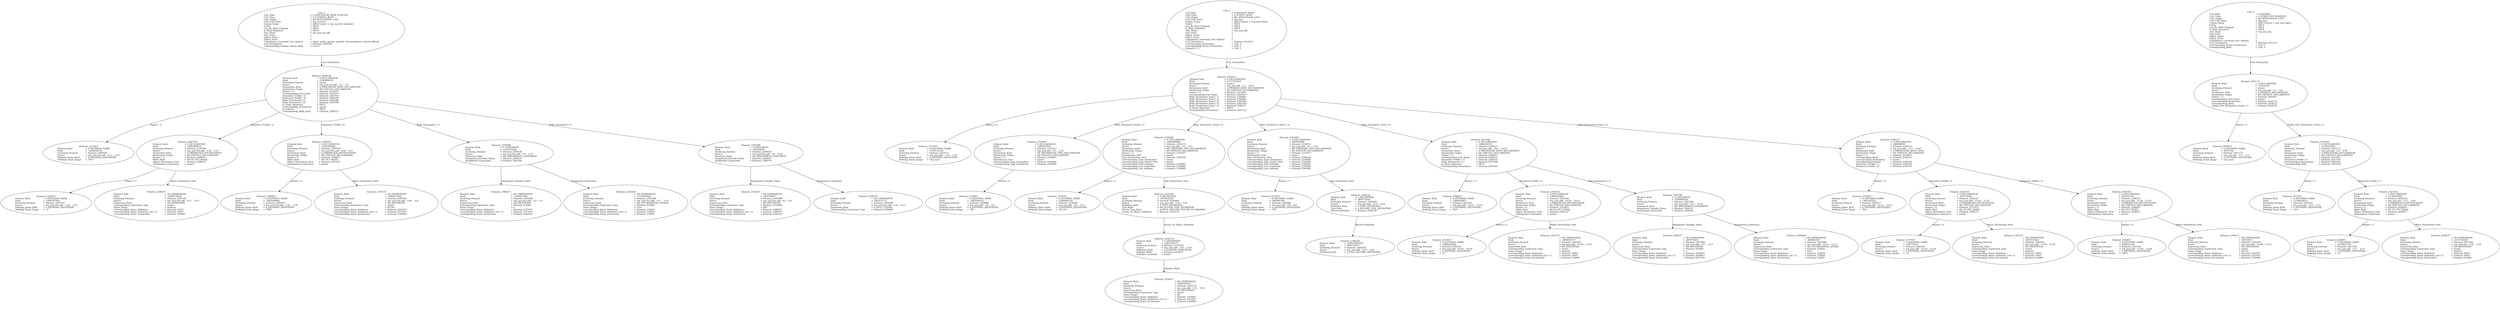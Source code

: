 digraph "rep_sym-set.adt" {
  Unit_2 -> Element_2299106
      [ label=Unit_Declaration ];
  Unit_2
      [ label=<<TABLE BORDER="0" CELLBORDER="0" CELLSPACING="0" CELLPADDING="0"> 
          <TR><TD COLSPAN="3">Unit_2</TD></TR>
          <TR><TD ALIGN="LEFT">Unit_Kind   </TD><TD> = </TD><TD ALIGN="LEFT">A_PROCEDURE_BODY_SUBUNIT</TD></TR>
          <TR><TD ALIGN="LEFT">Unit_Class   </TD><TD> = </TD><TD ALIGN="LEFT">A_SEPARATE_BODY</TD></TR>
          <TR><TD ALIGN="LEFT">Unit_Origin   </TD><TD> = </TD><TD ALIGN="LEFT">AN_APPLICATION_UNIT</TD></TR>
          <TR><TD ALIGN="LEFT">Unit_Full_Name    </TD><TD> = </TD><TD ALIGN="LEFT">rep_sym.Set</TD></TR>
          <TR><TD ALIGN="LEFT">Unique_Name   </TD><TD> = </TD><TD ALIGN="LEFT">ASIS Context 1: rep_sym.Set (subunit)</TD></TR>
          <TR><TD ALIGN="LEFT">Exists  </TD><TD> = </TD><TD ALIGN="LEFT">TRUE</TD></TR>
          <TR><TD ALIGN="LEFT">Can_Be_Main_Program     </TD><TD> = </TD><TD ALIGN="LEFT">TRUE</TD></TR>
          <TR><TD ALIGN="LEFT">Is_Body_Required     </TD><TD> = </TD><TD ALIGN="LEFT">TRUE</TD></TR>
          <TR><TD ALIGN="LEFT">Text_Name   </TD><TD> = </TD><TD ALIGN="LEFT">rep_sym-set.adb</TD></TR>
          <TR><TD ALIGN="LEFT">Text_Form   </TD><TD> = </TD><TD ALIGN="LEFT"></TD></TR>
          <TR><TD ALIGN="LEFT">Object_Name   </TD><TD> = </TD><TD ALIGN="LEFT"></TD></TR>
          <TR><TD ALIGN="LEFT">Object_Form   </TD><TD> = </TD><TD ALIGN="LEFT"></TD></TR>
          <TR><TD ALIGN="LEFT">Compilation_Command_Line_Options         </TD><TD> = </TD><TD ALIGN="LEFT">-gnatc -gnatt -gnatws -gnatyN -mtune=generic -march=x86-64</TD></TR>
          <TR><TD ALIGN="LEFT">Unit_Declaration     </TD><TD> = </TD><TD ALIGN="LEFT">Element_2299106</TD></TR>
          <TR><TD ALIGN="LEFT">Corresponding_Subunit_Parent_Body         </TD><TD> = </TD><TD ALIGN="LEFT">Unit_3</TD></TR>
          </TABLE>> ];
  Element_2299106 -> Element_2273057
      [ label="Names ( 1)" ];
  Element_2299106 -> Element_2287105
      [ label="Parameter_Profile ( 1)" ];
  Element_2299106 -> Element_2296105
      [ label="Parameter_Profile ( 2)" ];
  Element_2299106 -> Element_2303388
      [ label="Body_Statements ( 1)" ];
  Element_2299106 -> Element_2305388
      [ label="Body_Statements ( 2)" ];
  Element_2299106
      [ label=<<TABLE BORDER="0" CELLBORDER="0" CELLSPACING="0" CELLPADDING="0"> 
          <TR><TD COLSPAN="3">Element_2299106</TD></TR>
          <TR><TD ALIGN="LEFT">Element_Kind    </TD><TD> = </TD><TD ALIGN="LEFT">A_DECLARATION</TD></TR>
          <TR><TD ALIGN="LEFT">Hash  </TD><TD> = </TD><TD ALIGN="LEFT"> 1082999122</TD></TR>
          <TR><TD ALIGN="LEFT">Enclosing_Element     </TD><TD> = </TD><TD ALIGN="LEFT">(none)</TD></TR>
          <TR><TD ALIGN="LEFT">Source  </TD><TD> = </TD><TD ALIGN="LEFT">rep_sym.Set.adb - 2:1 .. 7:8</TD></TR>
          <TR><TD ALIGN="LEFT">Declaration_Kind     </TD><TD> = </TD><TD ALIGN="LEFT">A_PROCEDURE_BODY_DECLARATION</TD></TR>
          <TR><TD ALIGN="LEFT">Declaration_Origin     </TD><TD> = </TD><TD ALIGN="LEFT">AN_EXPLICIT_DECLARATION</TD></TR>
          <TR><TD ALIGN="LEFT">Names ( 1)   </TD><TD> = </TD><TD ALIGN="LEFT">Element_2273057</TD></TR>
          <TR><TD ALIGN="LEFT">Corresponding_End_Name      </TD><TD> = </TD><TD ALIGN="LEFT">Element_2307237</TD></TR>
          <TR><TD ALIGN="LEFT">Parameter_Profile ( 1)      </TD><TD> = </TD><TD ALIGN="LEFT">Element_2287105</TD></TR>
          <TR><TD ALIGN="LEFT">Parameter_Profile ( 2)      </TD><TD> = </TD><TD ALIGN="LEFT">Element_2296105</TD></TR>
          <TR><TD ALIGN="LEFT">Body_Statements ( 1)      </TD><TD> = </TD><TD ALIGN="LEFT">Element_2303388</TD></TR>
          <TR><TD ALIGN="LEFT">Body_Statements ( 2)      </TD><TD> = </TD><TD ALIGN="LEFT">Element_2305388</TD></TR>
          <TR><TD ALIGN="LEFT">Is_Name_Repeated     </TD><TD> = </TD><TD ALIGN="LEFT">TRUE</TD></TR>
          <TR><TD ALIGN="LEFT">Corresponding_Declaration       </TD><TD> = </TD><TD ALIGN="LEFT">(none)</TD></TR>
          <TR><TD ALIGN="LEFT">Is_Subunit   </TD><TD> = </TD><TD ALIGN="LEFT">TRUE</TD></TR>
          <TR><TD ALIGN="LEFT">Corresponding_Body_Stub      </TD><TD> = </TD><TD ALIGN="LEFT">Element_2396127</TD></TR>
          </TABLE>> ];
  Element_2273057
      [ label=<<TABLE BORDER="0" CELLBORDER="0" CELLSPACING="0" CELLPADDING="0"> 
          <TR><TD COLSPAN="3">Element_2273057</TD></TR>
          <TR><TD ALIGN="LEFT">Element_Kind    </TD><TD> = </TD><TD ALIGN="LEFT">A_DEFINING_NAME</TD></TR>
          <TR><TD ALIGN="LEFT">Hash  </TD><TD> = </TD><TD ALIGN="LEFT"> 1082600274</TD></TR>
          <TR><TD ALIGN="LEFT">Enclosing_Element     </TD><TD> = </TD><TD ALIGN="LEFT">Element_2299106</TD></TR>
          <TR><TD ALIGN="LEFT">Source  </TD><TD> = </TD><TD ALIGN="LEFT">rep_sym.Set.adb - 2:11 .. 2:13</TD></TR>
          <TR><TD ALIGN="LEFT">Defining_Name_Kind     </TD><TD> = </TD><TD ALIGN="LEFT">A_DEFINING_IDENTIFIER</TD></TR>
          <TR><TD ALIGN="LEFT">Defining_Name_Image     </TD><TD> = </TD><TD ALIGN="LEFT">"Set"</TD></TR>
          </TABLE>> ];
  Element_2287105 -> Element_2280057
      [ label="Names ( 1)" ];
  Element_2287105 -> Element_2288237
      [ label=Object_Declaration_View ];
  Element_2287105
      [ label=<<TABLE BORDER="0" CELLBORDER="0" CELLSPACING="0" CELLPADDING="0"> 
          <TR><TD COLSPAN="3">Element_2287105</TD></TR>
          <TR><TD ALIGN="LEFT">Element_Kind    </TD><TD> = </TD><TD ALIGN="LEFT">A_DECLARATION</TD></TR>
          <TR><TD ALIGN="LEFT">Hash  </TD><TD> = </TD><TD ALIGN="LEFT"> 1082990674</TD></TR>
          <TR><TD ALIGN="LEFT">Enclosing_Element     </TD><TD> = </TD><TD ALIGN="LEFT">Element_2299106</TD></TR>
          <TR><TD ALIGN="LEFT">Source  </TD><TD> = </TD><TD ALIGN="LEFT">rep_sym.Set.adb - 2:16 .. 2:33</TD></TR>
          <TR><TD ALIGN="LEFT">Declaration_Kind     </TD><TD> = </TD><TD ALIGN="LEFT">A_PARAMETER_SPECIFICATION</TD></TR>
          <TR><TD ALIGN="LEFT">Declaration_Origin     </TD><TD> = </TD><TD ALIGN="LEFT">AN_EXPLICIT_DECLARATION</TD></TR>
          <TR><TD ALIGN="LEFT">Names ( 1)   </TD><TD> = </TD><TD ALIGN="LEFT">Element_2280057</TD></TR>
          <TR><TD ALIGN="LEFT">Mode_Kind   </TD><TD> = </TD><TD ALIGN="LEFT">AN_IN_OUT_MODE</TD></TR>
          <TR><TD ALIGN="LEFT">Object_Declaration_View      </TD><TD> = </TD><TD ALIGN="LEFT">Element_2288237</TD></TR>
          <TR><TD ALIGN="LEFT">Initialization_Expression       </TD><TD> = </TD><TD ALIGN="LEFT">(none)</TD></TR>
          </TABLE>> ];
  Element_2280057
      [ label=<<TABLE BORDER="0" CELLBORDER="0" CELLSPACING="0" CELLPADDING="0"> 
          <TR><TD COLSPAN="3">Element_2280057</TD></TR>
          <TR><TD ALIGN="LEFT">Element_Kind    </TD><TD> = </TD><TD ALIGN="LEFT">A_DEFINING_NAME</TD></TR>
          <TR><TD ALIGN="LEFT">Hash  </TD><TD> = </TD><TD ALIGN="LEFT"> 1082597458</TD></TR>
          <TR><TD ALIGN="LEFT">Enclosing_Element     </TD><TD> = </TD><TD ALIGN="LEFT">Element_2287105</TD></TR>
          <TR><TD ALIGN="LEFT">Source  </TD><TD> = </TD><TD ALIGN="LEFT">rep_sym.Set.adb - 2:16 .. 2:16</TD></TR>
          <TR><TD ALIGN="LEFT">Defining_Name_Kind     </TD><TD> = </TD><TD ALIGN="LEFT">A_DEFINING_IDENTIFIER</TD></TR>
          <TR><TD ALIGN="LEFT">Defining_Name_Image     </TD><TD> = </TD><TD ALIGN="LEFT">"x"</TD></TR>
          </TABLE>> ];
  Element_2288237
      [ label=<<TABLE BORDER="0" CELLBORDER="0" CELLSPACING="0" CELLPADDING="0"> 
          <TR><TD COLSPAN="3">Element_2288237</TD></TR>
          <TR><TD ALIGN="LEFT">Element_Kind    </TD><TD> = </TD><TD ALIGN="LEFT">AN_EXPRESSION</TD></TR>
          <TR><TD ALIGN="LEFT">Hash  </TD><TD> = </TD><TD ALIGN="LEFT"> 1084074834</TD></TR>
          <TR><TD ALIGN="LEFT">Enclosing_Element     </TD><TD> = </TD><TD ALIGN="LEFT">Element_2287105</TD></TR>
          <TR><TD ALIGN="LEFT">Source  </TD><TD> = </TD><TD ALIGN="LEFT">rep_sym.Set.adb - 2:27 .. 2:33</TD></TR>
          <TR><TD ALIGN="LEFT">Expression_Kind    </TD><TD> = </TD><TD ALIGN="LEFT">AN_IDENTIFIER</TD></TR>
          <TR><TD ALIGN="LEFT">Corresponding_Expression_Type        </TD><TD> = </TD><TD ALIGN="LEFT">(none)</TD></TR>
          <TR><TD ALIGN="LEFT">Name_Image   </TD><TD> = </TD><TD ALIGN="LEFT">boolean</TD></TR>
          <TR><TD ALIGN="LEFT">Corresponding_Name_Definition        </TD><TD> = </TD><TD ALIGN="LEFT">Element_16057</TD></TR>
          <TR><TD ALIGN="LEFT">Corresponding_Name_Definition_List ( 1)          </TD><TD> = </TD><TD ALIGN="LEFT">Element_16057</TD></TR>
          <TR><TD ALIGN="LEFT">Corresponding_Name_Declaration        </TD><TD> = </TD><TD ALIGN="LEFT">Element_914082</TD></TR>
          </TABLE>> ];
  Element_2296105 -> Element_2289057
      [ label="Names ( 1)" ];
  Element_2296105 -> Element_2297237
      [ label=Object_Declaration_View ];
  Element_2296105
      [ label=<<TABLE BORDER="0" CELLBORDER="0" CELLSPACING="0" CELLPADDING="0"> 
          <TR><TD COLSPAN="3">Element_2296105</TD></TR>
          <TR><TD ALIGN="LEFT">Element_Kind    </TD><TD> = </TD><TD ALIGN="LEFT">A_DECLARATION</TD></TR>
          <TR><TD ALIGN="LEFT">Hash  </TD><TD> = </TD><TD ALIGN="LEFT"> 1082991698</TD></TR>
          <TR><TD ALIGN="LEFT">Enclosing_Element     </TD><TD> = </TD><TD ALIGN="LEFT">Element_2299106</TD></TR>
          <TR><TD ALIGN="LEFT">Source  </TD><TD> = </TD><TD ALIGN="LEFT">rep_sym.Set.adb - 2:36 .. 2:51</TD></TR>
          <TR><TD ALIGN="LEFT">Declaration_Kind     </TD><TD> = </TD><TD ALIGN="LEFT">A_PARAMETER_SPECIFICATION</TD></TR>
          <TR><TD ALIGN="LEFT">Declaration_Origin     </TD><TD> = </TD><TD ALIGN="LEFT">AN_EXPLICIT_DECLARATION</TD></TR>
          <TR><TD ALIGN="LEFT">Names ( 1)   </TD><TD> = </TD><TD ALIGN="LEFT">Element_2289057</TD></TR>
          <TR><TD ALIGN="LEFT">Mode_Kind   </TD><TD> = </TD><TD ALIGN="LEFT">AN_OUT_MODE</TD></TR>
          <TR><TD ALIGN="LEFT">Object_Declaration_View      </TD><TD> = </TD><TD ALIGN="LEFT">Element_2297237</TD></TR>
          <TR><TD ALIGN="LEFT">Initialization_Expression       </TD><TD> = </TD><TD ALIGN="LEFT">(none)</TD></TR>
          </TABLE>> ];
  Element_2289057
      [ label=<<TABLE BORDER="0" CELLBORDER="0" CELLSPACING="0" CELLPADDING="0"> 
          <TR><TD COLSPAN="3">Element_2289057</TD></TR>
          <TR><TD ALIGN="LEFT">Element_Kind    </TD><TD> = </TD><TD ALIGN="LEFT">A_DEFINING_NAME</TD></TR>
          <TR><TD ALIGN="LEFT">Hash  </TD><TD> = </TD><TD ALIGN="LEFT"> 1082598482</TD></TR>
          <TR><TD ALIGN="LEFT">Enclosing_Element     </TD><TD> = </TD><TD ALIGN="LEFT">Element_2296105</TD></TR>
          <TR><TD ALIGN="LEFT">Source  </TD><TD> = </TD><TD ALIGN="LEFT">rep_sym.Set.adb - 2:36 .. 2:38</TD></TR>
          <TR><TD ALIGN="LEFT">Defining_Name_Kind     </TD><TD> = </TD><TD ALIGN="LEFT">A_DEFINING_IDENTIFIER</TD></TR>
          <TR><TD ALIGN="LEFT">Defining_Name_Image     </TD><TD> = </TD><TD ALIGN="LEFT">"SSP"</TD></TR>
          </TABLE>> ];
  Element_2297237
      [ label=<<TABLE BORDER="0" CELLBORDER="0" CELLSPACING="0" CELLPADDING="0"> 
          <TR><TD COLSPAN="3">Element_2297237</TD></TR>
          <TR><TD ALIGN="LEFT">Element_Kind    </TD><TD> = </TD><TD ALIGN="LEFT">AN_EXPRESSION</TD></TR>
          <TR><TD ALIGN="LEFT">Hash  </TD><TD> = </TD><TD ALIGN="LEFT"> 1084075602</TD></TR>
          <TR><TD ALIGN="LEFT">Enclosing_Element     </TD><TD> = </TD><TD ALIGN="LEFT">Element_2296105</TD></TR>
          <TR><TD ALIGN="LEFT">Source  </TD><TD> = </TD><TD ALIGN="LEFT">rep_sym.Set.adb - 2:46 .. 2:51</TD></TR>
          <TR><TD ALIGN="LEFT">Expression_Kind    </TD><TD> = </TD><TD ALIGN="LEFT">AN_IDENTIFIER</TD></TR>
          <TR><TD ALIGN="LEFT">Corresponding_Expression_Type        </TD><TD> = </TD><TD ALIGN="LEFT">(none)</TD></TR>
          <TR><TD ALIGN="LEFT">Name_Image   </TD><TD> = </TD><TD ALIGN="LEFT">SS_Ptr</TD></TR>
          <TR><TD ALIGN="LEFT">Corresponding_Name_Definition        </TD><TD> = </TD><TD ALIGN="LEFT">Element_2327057</TD></TR>
          <TR><TD ALIGN="LEFT">Corresponding_Name_Definition_List ( 1)          </TD><TD> = </TD><TD ALIGN="LEFT">Element_2327057</TD></TR>
          <TR><TD ALIGN="LEFT">Corresponding_Name_Declaration        </TD><TD> = </TD><TD ALIGN="LEFT">Element_2336082</TD></TR>
          </TABLE>> ];
  Element_2303388 -> Element_2300237
      [ label=Assignment_Variable_Name ];
  Element_2303388 -> Element_2302260
      [ label=Assignment_Expression ];
  Element_2303388
      [ label=<<TABLE BORDER="0" CELLBORDER="0" CELLSPACING="0" CELLPADDING="0"> 
          <TR><TD COLSPAN="3">Element_2303388</TD></TR>
          <TR><TD ALIGN="LEFT">Element_Kind    </TD><TD> = </TD><TD ALIGN="LEFT">A_STATEMENT</TD></TR>
          <TR><TD ALIGN="LEFT">Hash  </TD><TD> = </TD><TD ALIGN="LEFT"> 1210716426</TD></TR>
          <TR><TD ALIGN="LEFT">Enclosing_Element     </TD><TD> = </TD><TD ALIGN="LEFT">Element_2299106</TD></TR>
          <TR><TD ALIGN="LEFT">Source  </TD><TD> = </TD><TD ALIGN="LEFT">rep_sym.Set.adb - 5:3 .. 5:15</TD></TR>
          <TR><TD ALIGN="LEFT">Statement_Kind    </TD><TD> = </TD><TD ALIGN="LEFT">AN_ASSIGNMENT_STATEMENT</TD></TR>
          <TR><TD ALIGN="LEFT">Assignment_Variable_Name       </TD><TD> = </TD><TD ALIGN="LEFT">Element_2300237</TD></TR>
          <TR><TD ALIGN="LEFT">Assignment_Expression      </TD><TD> = </TD><TD ALIGN="LEFT">Element_2302260</TD></TR>
          </TABLE>> ];
  Element_2300237
      [ label=<<TABLE BORDER="0" CELLBORDER="0" CELLSPACING="0" CELLPADDING="0"> 
          <TR><TD COLSPAN="3">Element_2300237</TD></TR>
          <TR><TD ALIGN="LEFT">Element_Kind    </TD><TD> = </TD><TD ALIGN="LEFT">AN_EXPRESSION</TD></TR>
          <TR><TD ALIGN="LEFT">Hash  </TD><TD> = </TD><TD ALIGN="LEFT"> 1210823786</TD></TR>
          <TR><TD ALIGN="LEFT">Enclosing_Element     </TD><TD> = </TD><TD ALIGN="LEFT">Element_2303388</TD></TR>
          <TR><TD ALIGN="LEFT">Source  </TD><TD> = </TD><TD ALIGN="LEFT">rep_sym.Set.adb - 5:3 .. 5:3</TD></TR>
          <TR><TD ALIGN="LEFT">Expression_Kind    </TD><TD> = </TD><TD ALIGN="LEFT">AN_IDENTIFIER</TD></TR>
          <TR><TD ALIGN="LEFT">Corresponding_Expression_Type        </TD><TD> = </TD><TD ALIGN="LEFT">Element_914082</TD></TR>
          <TR><TD ALIGN="LEFT">Name_Image   </TD><TD> = </TD><TD ALIGN="LEFT">x</TD></TR>
          <TR><TD ALIGN="LEFT">Corresponding_Name_Definition        </TD><TD> = </TD><TD ALIGN="LEFT">Element_2377057</TD></TR>
          <TR><TD ALIGN="LEFT">Corresponding_Name_Definition_List ( 1)          </TD><TD> = </TD><TD ALIGN="LEFT">Element_2377057</TD></TR>
          <TR><TD ALIGN="LEFT">Corresponding_Name_Declaration        </TD><TD> = </TD><TD ALIGN="LEFT">Element_2384105</TD></TR>
          </TABLE>> ];
  Element_2302260
      [ label=<<TABLE BORDER="0" CELLBORDER="0" CELLSPACING="0" CELLPADDING="0"> 
          <TR><TD COLSPAN="3">Element_2302260</TD></TR>
          <TR><TD ALIGN="LEFT">Element_Kind    </TD><TD> = </TD><TD ALIGN="LEFT">AN_EXPRESSION</TD></TR>
          <TR><TD ALIGN="LEFT">Hash  </TD><TD> = </TD><TD ALIGN="LEFT"> 1210585450</TD></TR>
          <TR><TD ALIGN="LEFT">Enclosing_Element     </TD><TD> = </TD><TD ALIGN="LEFT">Element_2303388</TD></TR>
          <TR><TD ALIGN="LEFT">Source  </TD><TD> = </TD><TD ALIGN="LEFT">rep_sym.Set.adb - 5:11 .. 5:14</TD></TR>
          <TR><TD ALIGN="LEFT">Expression_Kind    </TD><TD> = </TD><TD ALIGN="LEFT">AN_ENUMERATION_LITERAL</TD></TR>
          <TR><TD ALIGN="LEFT">Corresponding_Expression_Type        </TD><TD> = </TD><TD ALIGN="LEFT">Element_914082</TD></TR>
          <TR><TD ALIGN="LEFT">Name_Image   </TD><TD> = </TD><TD ALIGN="LEFT">True</TD></TR>
          <TR><TD ALIGN="LEFT">Corresponding_Name_Definition        </TD><TD> = </TD><TD ALIGN="LEFT">Element_156059</TD></TR>
          <TR><TD ALIGN="LEFT">Corresponding_Name_Definition_List ( 1)          </TD><TD> = </TD><TD ALIGN="LEFT">Element_156059</TD></TR>
          <TR><TD ALIGN="LEFT">Corresponding_Name_Declaration        </TD><TD> = </TD><TD ALIGN="LEFT">Element_156097</TD></TR>
          </TABLE>> ];
  Element_2305388 -> Element_2304237
      [ label=Assignment_Variable_Name ];
  Element_2305388 -> Element_2306370
      [ label=Assignment_Expression ];
  Element_2305388
      [ label=<<TABLE BORDER="0" CELLBORDER="0" CELLSPACING="0" CELLPADDING="0"> 
          <TR><TD COLSPAN="3">Element_2305388</TD></TR>
          <TR><TD ALIGN="LEFT">Element_Kind    </TD><TD> = </TD><TD ALIGN="LEFT">A_STATEMENT</TD></TR>
          <TR><TD ALIGN="LEFT">Hash  </TD><TD> = </TD><TD ALIGN="LEFT"> 605620341</TD></TR>
          <TR><TD ALIGN="LEFT">Enclosing_Element     </TD><TD> = </TD><TD ALIGN="LEFT">Element_2299106</TD></TR>
          <TR><TD ALIGN="LEFT">Source  </TD><TD> = </TD><TD ALIGN="LEFT">rep_sym.Set.adb - 6:3 .. 6:14</TD></TR>
          <TR><TD ALIGN="LEFT">Statement_Kind    </TD><TD> = </TD><TD ALIGN="LEFT">AN_ASSIGNMENT_STATEMENT</TD></TR>
          <TR><TD ALIGN="LEFT">Assignment_Variable_Name       </TD><TD> = </TD><TD ALIGN="LEFT">Element_2304237</TD></TR>
          <TR><TD ALIGN="LEFT">Assignment_Expression      </TD><TD> = </TD><TD ALIGN="LEFT">Element_2306370</TD></TR>
          </TABLE>> ];
  Element_2304237
      [ label=<<TABLE BORDER="0" CELLBORDER="0" CELLSPACING="0" CELLPADDING="0"> 
          <TR><TD COLSPAN="3">Element_2304237</TD></TR>
          <TR><TD ALIGN="LEFT">Element_Kind    </TD><TD> = </TD><TD ALIGN="LEFT">AN_EXPRESSION</TD></TR>
          <TR><TD ALIGN="LEFT">Hash  </TD><TD> = </TD><TD ALIGN="LEFT"> 605674037</TD></TR>
          <TR><TD ALIGN="LEFT">Enclosing_Element     </TD><TD> = </TD><TD ALIGN="LEFT">Element_2305388</TD></TR>
          <TR><TD ALIGN="LEFT">Source  </TD><TD> = </TD><TD ALIGN="LEFT">rep_sym.Set.adb - 6:3 .. 6:5</TD></TR>
          <TR><TD ALIGN="LEFT">Expression_Kind    </TD><TD> = </TD><TD ALIGN="LEFT">AN_IDENTIFIER</TD></TR>
          <TR><TD ALIGN="LEFT">Corresponding_Expression_Type        </TD><TD> = </TD><TD ALIGN="LEFT">Element_2336082</TD></TR>
          <TR><TD ALIGN="LEFT">Name_Image   </TD><TD> = </TD><TD ALIGN="LEFT">SSP</TD></TR>
          <TR><TD ALIGN="LEFT">Corresponding_Name_Definition        </TD><TD> = </TD><TD ALIGN="LEFT">Element_2386057</TD></TR>
          <TR><TD ALIGN="LEFT">Corresponding_Name_Definition_List ( 1)          </TD><TD> = </TD><TD ALIGN="LEFT">Element_2386057</TD></TR>
          <TR><TD ALIGN="LEFT">Corresponding_Name_Declaration        </TD><TD> = </TD><TD ALIGN="LEFT">Element_2393105</TD></TR>
          </TABLE>> ];
  Element_2306370
      [ label=<<TABLE BORDER="0" CELLBORDER="0" CELLSPACING="0" CELLPADDING="0"> 
          <TR><TD COLSPAN="3">Element_2306370</TD></TR>
          <TR><TD ALIGN="LEFT">Element_Kind    </TD><TD> = </TD><TD ALIGN="LEFT">AN_EXPRESSION</TD></TR>
          <TR><TD ALIGN="LEFT">Hash  </TD><TD> = </TD><TD ALIGN="LEFT"> 605611173</TD></TR>
          <TR><TD ALIGN="LEFT">Enclosing_Element     </TD><TD> = </TD><TD ALIGN="LEFT">Element_2305388</TD></TR>
          <TR><TD ALIGN="LEFT">Source  </TD><TD> = </TD><TD ALIGN="LEFT">rep_sym.Set.adb - 6:10 .. 6:13</TD></TR>
          <TR><TD ALIGN="LEFT">Expression_Kind    </TD><TD> = </TD><TD ALIGN="LEFT">A_NULL_LITERAL</TD></TR>
          <TR><TD ALIGN="LEFT">Corresponding_Expression_Type        </TD><TD> = </TD><TD ALIGN="LEFT">Element_2336082</TD></TR>
          </TABLE>> ];
  Unit_3 -> Element_2318113
      [ label=Unit_Declaration ];
  Unit_3
      [ label=<<TABLE BORDER="0" CELLBORDER="0" CELLSPACING="0" CELLPADDING="0"> 
          <TR><TD COLSPAN="3">Unit_3</TD></TR>
          <TR><TD ALIGN="LEFT">Unit_Kind   </TD><TD> = </TD><TD ALIGN="LEFT">A_PACKAGE_BODY</TD></TR>
          <TR><TD ALIGN="LEFT">Unit_Class   </TD><TD> = </TD><TD ALIGN="LEFT">A_PUBLIC_BODY</TD></TR>
          <TR><TD ALIGN="LEFT">Unit_Origin   </TD><TD> = </TD><TD ALIGN="LEFT">AN_APPLICATION_UNIT</TD></TR>
          <TR><TD ALIGN="LEFT">Unit_Full_Name    </TD><TD> = </TD><TD ALIGN="LEFT">rep_sym</TD></TR>
          <TR><TD ALIGN="LEFT">Unique_Name   </TD><TD> = </TD><TD ALIGN="LEFT">ASIS Context 1: rep_sym (body)</TD></TR>
          <TR><TD ALIGN="LEFT">Exists  </TD><TD> = </TD><TD ALIGN="LEFT">TRUE</TD></TR>
          <TR><TD ALIGN="LEFT">Can_Be_Main_Program     </TD><TD> = </TD><TD ALIGN="LEFT">TRUE</TD></TR>
          <TR><TD ALIGN="LEFT">Is_Body_Required     </TD><TD> = </TD><TD ALIGN="LEFT">TRUE</TD></TR>
          <TR><TD ALIGN="LEFT">Text_Name   </TD><TD> = </TD><TD ALIGN="LEFT">rep_sym.adb</TD></TR>
          <TR><TD ALIGN="LEFT">Text_Form   </TD><TD> = </TD><TD ALIGN="LEFT"></TD></TR>
          <TR><TD ALIGN="LEFT">Object_Name   </TD><TD> = </TD><TD ALIGN="LEFT"></TD></TR>
          <TR><TD ALIGN="LEFT">Object_Form   </TD><TD> = </TD><TD ALIGN="LEFT"></TD></TR>
          <TR><TD ALIGN="LEFT">Compilation_Command_Line_Options         </TD><TD> = </TD><TD ALIGN="LEFT"></TD></TR>
          <TR><TD ALIGN="LEFT">Unit_Declaration     </TD><TD> = </TD><TD ALIGN="LEFT">Element_2318113</TD></TR>
          <TR><TD ALIGN="LEFT">Corresponding_Declaration       </TD><TD> = </TD><TD ALIGN="LEFT">Unit_4</TD></TR>
          <TR><TD ALIGN="LEFT">Corresponding_Parent_Declaration         </TD><TD> = </TD><TD ALIGN="LEFT">Unit_1</TD></TR>
          <TR><TD ALIGN="LEFT">Subunits ( 1)    </TD><TD> = </TD><TD ALIGN="LEFT">Unit_2</TD></TR>
          </TABLE>> ];
  Element_2318113 -> Element_2311057
      [ label="Names ( 1)" ];
  Element_2318113 -> Element_2326085
      [ label="Body_Declarative_Items ( 1)" ];
  Element_2318113 -> Element_2336082
      [ label="Body_Declarative_Items ( 2)" ];
  Element_2318113 -> Element_2345082
      [ label="Body_Declarative_Items ( 3)" ];
  Element_2318113 -> Element_2363106
      [ label="Body_Declarative_Items ( 4)" ];
  Element_2318113 -> Element_2396127
      [ label="Body_Declarative_Items ( 5)" ];
  Element_2318113
      [ label=<<TABLE BORDER="0" CELLBORDER="0" CELLSPACING="0" CELLPADDING="0"> 
          <TR><TD COLSPAN="3">Element_2318113</TD></TR>
          <TR><TD ALIGN="LEFT">Element_Kind    </TD><TD> = </TD><TD ALIGN="LEFT">A_DECLARATION</TD></TR>
          <TR><TD ALIGN="LEFT">Hash  </TD><TD> = </TD><TD ALIGN="LEFT">-2137242914</TD></TR>
          <TR><TD ALIGN="LEFT">Enclosing_Element     </TD><TD> = </TD><TD ALIGN="LEFT">(none)</TD></TR>
          <TR><TD ALIGN="LEFT">Source  </TD><TD> = </TD><TD ALIGN="LEFT">rep_sym.adb - 1:1 .. 16:12</TD></TR>
          <TR><TD ALIGN="LEFT">Declaration_Kind     </TD><TD> = </TD><TD ALIGN="LEFT">A_PACKAGE_BODY_DECLARATION</TD></TR>
          <TR><TD ALIGN="LEFT">Declaration_Origin     </TD><TD> = </TD><TD ALIGN="LEFT">AN_EXPLICIT_DECLARATION</TD></TR>
          <TR><TD ALIGN="LEFT">Names ( 1)   </TD><TD> = </TD><TD ALIGN="LEFT">Element_2311057</TD></TR>
          <TR><TD ALIGN="LEFT">Corresponding_End_Name      </TD><TD> = </TD><TD ALIGN="LEFT">Element_2400237</TD></TR>
          <TR><TD ALIGN="LEFT">Body_Declarative_Items ( 1)       </TD><TD> = </TD><TD ALIGN="LEFT">Element_2326085</TD></TR>
          <TR><TD ALIGN="LEFT">Body_Declarative_Items ( 2)       </TD><TD> = </TD><TD ALIGN="LEFT">Element_2336082</TD></TR>
          <TR><TD ALIGN="LEFT">Body_Declarative_Items ( 3)       </TD><TD> = </TD><TD ALIGN="LEFT">Element_2345082</TD></TR>
          <TR><TD ALIGN="LEFT">Body_Declarative_Items ( 4)       </TD><TD> = </TD><TD ALIGN="LEFT">Element_2363106</TD></TR>
          <TR><TD ALIGN="LEFT">Body_Declarative_Items ( 5)       </TD><TD> = </TD><TD ALIGN="LEFT">Element_2396127</TD></TR>
          <TR><TD ALIGN="LEFT">Is_Name_Repeated     </TD><TD> = </TD><TD ALIGN="LEFT">TRUE</TD></TR>
          <TR><TD ALIGN="LEFT">Corresponding_Declaration       </TD><TD> = </TD><TD ALIGN="LEFT">Element_2431112</TD></TR>
          </TABLE>> ];
  Element_2311057
      [ label=<<TABLE BORDER="0" CELLBORDER="0" CELLSPACING="0" CELLPADDING="0"> 
          <TR><TD COLSPAN="3">Element_2311057</TD></TR>
          <TR><TD ALIGN="LEFT">Element_Kind    </TD><TD> = </TD><TD ALIGN="LEFT">A_DEFINING_NAME</TD></TR>
          <TR><TD ALIGN="LEFT">Hash  </TD><TD> = </TD><TD ALIGN="LEFT">-2138153762</TD></TR>
          <TR><TD ALIGN="LEFT">Enclosing_Element     </TD><TD> = </TD><TD ALIGN="LEFT">Element_2318113</TD></TR>
          <TR><TD ALIGN="LEFT">Source  </TD><TD> = </TD><TD ALIGN="LEFT">rep_sym.adb - 1:14 .. 1:20</TD></TR>
          <TR><TD ALIGN="LEFT">Defining_Name_Kind     </TD><TD> = </TD><TD ALIGN="LEFT">A_DEFINING_IDENTIFIER</TD></TR>
          <TR><TD ALIGN="LEFT">Defining_Name_Image     </TD><TD> = </TD><TD ALIGN="LEFT">"rep_sym"</TD></TR>
          </TABLE>> ];
  Element_2326085 -> Element_2319057
      [ label="Names ( 1)" ];
  Element_2326085
      [ label=<<TABLE BORDER="0" CELLBORDER="0" CELLSPACING="0" CELLPADDING="0"> 
          <TR><TD COLSPAN="3">Element_2326085</TD></TR>
          <TR><TD ALIGN="LEFT">Element_Kind    </TD><TD> = </TD><TD ALIGN="LEFT">A_DECLARATION</TD></TR>
          <TR><TD ALIGN="LEFT">Hash  </TD><TD> = </TD><TD ALIGN="LEFT"> 1082827631</TD></TR>
          <TR><TD ALIGN="LEFT">Enclosing_Element     </TD><TD> = </TD><TD ALIGN="LEFT">Element_2318113</TD></TR>
          <TR><TD ALIGN="LEFT">Source  </TD><TD> = </TD><TD ALIGN="LEFT">rep_sym.adb - 2:3 .. 2:10</TD></TR>
          <TR><TD ALIGN="LEFT">Declaration_Kind     </TD><TD> = </TD><TD ALIGN="LEFT">AN_INCOMPLETE_TYPE_DECLARATION</TD></TR>
          <TR><TD ALIGN="LEFT">Declaration_Origin     </TD><TD> = </TD><TD ALIGN="LEFT">AN_EXPLICIT_DECLARATION</TD></TR>
          <TR><TD ALIGN="LEFT">Names ( 1)   </TD><TD> = </TD><TD ALIGN="LEFT">Element_2319057</TD></TR>
          <TR><TD ALIGN="LEFT">Discriminant_Part     </TD><TD> = </TD><TD ALIGN="LEFT">(none)</TD></TR>
          <TR><TD ALIGN="LEFT">Corresponding_Type_Declaration        </TD><TD> = </TD><TD ALIGN="LEFT">Element_2345082</TD></TR>
          <TR><TD ALIGN="LEFT">Corresponding_Type_Completion        </TD><TD> = </TD><TD ALIGN="LEFT">Element_2345082</TD></TR>
          </TABLE>> ];
  Element_2319057
      [ label=<<TABLE BORDER="0" CELLBORDER="0" CELLSPACING="0" CELLPADDING="0"> 
          <TR><TD COLSPAN="3">Element_2319057</TD></TR>
          <TR><TD ALIGN="LEFT">Element_Kind    </TD><TD> = </TD><TD ALIGN="LEFT">A_DEFINING_NAME</TD></TR>
          <TR><TD ALIGN="LEFT">Hash  </TD><TD> = </TD><TD ALIGN="LEFT"> 1082599535</TD></TR>
          <TR><TD ALIGN="LEFT">Enclosing_Element     </TD><TD> = </TD><TD ALIGN="LEFT">Element_2326085</TD></TR>
          <TR><TD ALIGN="LEFT">Source  </TD><TD> = </TD><TD ALIGN="LEFT">rep_sym.adb - 2:8 .. 2:9</TD></TR>
          <TR><TD ALIGN="LEFT">Defining_Name_Kind     </TD><TD> = </TD><TD ALIGN="LEFT">A_DEFINING_IDENTIFIER</TD></TR>
          <TR><TD ALIGN="LEFT">Defining_Name_Image     </TD><TD> = </TD><TD ALIGN="LEFT">"SS"</TD></TR>
          </TABLE>> ];
  Element_2336082 -> Element_2327057
      [ label="Names ( 1)" ];
  Element_2336082 -> Element_2335169
      [ label=Type_Declaration_View ];
  Element_2336082
      [ label=<<TABLE BORDER="0" CELLBORDER="0" CELLSPACING="0" CELLPADDING="0"> 
          <TR><TD COLSPAN="3">Element_2336082</TD></TR>
          <TR><TD ALIGN="LEFT">Element_Kind    </TD><TD> = </TD><TD ALIGN="LEFT">A_DECLARATION</TD></TR>
          <TR><TD ALIGN="LEFT">Hash  </TD><TD> = </TD><TD ALIGN="LEFT">-1603984969</TD></TR>
          <TR><TD ALIGN="LEFT">Enclosing_Element     </TD><TD> = </TD><TD ALIGN="LEFT">Element_2318113</TD></TR>
          <TR><TD ALIGN="LEFT">Source  </TD><TD> = </TD><TD ALIGN="LEFT">rep_sym.adb - 3:3 .. 3:27</TD></TR>
          <TR><TD ALIGN="LEFT">Declaration_Kind     </TD><TD> = </TD><TD ALIGN="LEFT">AN_ORDINARY_TYPE_DECLARATION</TD></TR>
          <TR><TD ALIGN="LEFT">Declaration_Origin     </TD><TD> = </TD><TD ALIGN="LEFT">AN_EXPLICIT_DECLARATION</TD></TR>
          <TR><TD ALIGN="LEFT">Names ( 1)   </TD><TD> = </TD><TD ALIGN="LEFT">Element_2327057</TD></TR>
          <TR><TD ALIGN="LEFT">Discriminant_Part     </TD><TD> = </TD><TD ALIGN="LEFT">(none)</TD></TR>
          <TR><TD ALIGN="LEFT">Type_Declaration_View      </TD><TD> = </TD><TD ALIGN="LEFT">Element_2335169</TD></TR>
          <TR><TD ALIGN="LEFT">Corresponding_Type_Declaration        </TD><TD> = </TD><TD ALIGN="LEFT">(none)</TD></TR>
          <TR><TD ALIGN="LEFT">Corresponding_Type_Partial_View        </TD><TD> = </TD><TD ALIGN="LEFT">(none)</TD></TR>
          <TR><TD ALIGN="LEFT">Corresponding_First_Subtype       </TD><TD> = </TD><TD ALIGN="LEFT">Element_2336082</TD></TR>
          <TR><TD ALIGN="LEFT">Corresponding_Last_Constraint        </TD><TD> = </TD><TD ALIGN="LEFT">Element_2336082</TD></TR>
          <TR><TD ALIGN="LEFT">Corresponding_Last_Subtype       </TD><TD> = </TD><TD ALIGN="LEFT">Element_2336082</TD></TR>
          </TABLE>> ];
  Element_2327057
      [ label=<<TABLE BORDER="0" CELLBORDER="0" CELLSPACING="0" CELLPADDING="0"> 
          <TR><TD COLSPAN="3">Element_2327057</TD></TR>
          <TR><TD ALIGN="LEFT">Element_Kind    </TD><TD> = </TD><TD ALIGN="LEFT">A_DEFINING_NAME</TD></TR>
          <TR><TD ALIGN="LEFT">Hash  </TD><TD> = </TD><TD ALIGN="LEFT">-1604086729</TD></TR>
          <TR><TD ALIGN="LEFT">Enclosing_Element     </TD><TD> = </TD><TD ALIGN="LEFT">Element_2336082</TD></TR>
          <TR><TD ALIGN="LEFT">Source  </TD><TD> = </TD><TD ALIGN="LEFT">rep_sym.adb - 3:8 .. 3:13</TD></TR>
          <TR><TD ALIGN="LEFT">Defining_Name_Kind     </TD><TD> = </TD><TD ALIGN="LEFT">A_DEFINING_IDENTIFIER</TD></TR>
          <TR><TD ALIGN="LEFT">Defining_Name_Image     </TD><TD> = </TD><TD ALIGN="LEFT">"SS_Ptr"</TD></TR>
          </TABLE>> ];
  Element_2335169 -> Element_2334176
      [ label=Access_To_Object_Definition ];
  Element_2335169
      [ label=<<TABLE BORDER="0" CELLBORDER="0" CELLSPACING="0" CELLPADDING="0"> 
          <TR><TD COLSPAN="3">Element_2335169</TD></TR>
          <TR><TD ALIGN="LEFT">Element_Kind    </TD><TD> = </TD><TD ALIGN="LEFT">A_DEFINITION</TD></TR>
          <TR><TD ALIGN="LEFT">Hash  </TD><TD> = </TD><TD ALIGN="LEFT">-1603628745</TD></TR>
          <TR><TD ALIGN="LEFT">Enclosing_Element     </TD><TD> = </TD><TD ALIGN="LEFT">Element_2336082</TD></TR>
          <TR><TD ALIGN="LEFT">Source  </TD><TD> = </TD><TD ALIGN="LEFT">rep_sym.adb - 3:18 .. 3:26</TD></TR>
          <TR><TD ALIGN="LEFT">Definition_Kind    </TD><TD> = </TD><TD ALIGN="LEFT">A_TYPE_DEFINITION</TD></TR>
          <TR><TD ALIGN="LEFT">Type_Kind   </TD><TD> = </TD><TD ALIGN="LEFT">AN_ACCESS_TYPE_DEFINITION</TD></TR>
          <TR><TD ALIGN="LEFT">Access_Type_Kind     </TD><TD> = </TD><TD ALIGN="LEFT">A_POOL_SPECIFIC_ACCESS_TO_VARIABLE</TD></TR>
          <TR><TD ALIGN="LEFT">Access_To_Object_Definition       </TD><TD> = </TD><TD ALIGN="LEFT">Element_2334176</TD></TR>
          </TABLE>> ];
  Element_2334176 -> Element_2334237
      [ label=Subtype_Mark ];
  Element_2334176
      [ label=<<TABLE BORDER="0" CELLBORDER="0" CELLSPACING="0" CELLPADDING="0"> 
          <TR><TD COLSPAN="3">Element_2334176</TD></TR>
          <TR><TD ALIGN="LEFT">Element_Kind    </TD><TD> = </TD><TD ALIGN="LEFT">A_DEFINITION</TD></TR>
          <TR><TD ALIGN="LEFT">Hash  </TD><TD> = </TD><TD ALIGN="LEFT">-1603599177</TD></TR>
          <TR><TD ALIGN="LEFT">Enclosing_Element     </TD><TD> = </TD><TD ALIGN="LEFT">Element_2335169</TD></TR>
          <TR><TD ALIGN="LEFT">Source  </TD><TD> = </TD><TD ALIGN="LEFT">rep_sym.adb - 3:25 .. 3:26</TD></TR>
          <TR><TD ALIGN="LEFT">Definition_Kind    </TD><TD> = </TD><TD ALIGN="LEFT">A_SUBTYPE_INDICATION</TD></TR>
          <TR><TD ALIGN="LEFT">Subtype_Mark    </TD><TD> = </TD><TD ALIGN="LEFT">Element_2334237</TD></TR>
          <TR><TD ALIGN="LEFT">Subtype_Constraint     </TD><TD> = </TD><TD ALIGN="LEFT">(none)</TD></TR>
          </TABLE>> ];
  Element_2334237
      [ label=<<TABLE BORDER="0" CELLBORDER="0" CELLSPACING="0" CELLPADDING="0"> 
          <TR><TD COLSPAN="3">Element_2334237</TD></TR>
          <TR><TD ALIGN="LEFT">Element_Kind    </TD><TD> = </TD><TD ALIGN="LEFT">AN_EXPRESSION</TD></TR>
          <TR><TD ALIGN="LEFT">Hash  </TD><TD> = </TD><TD ALIGN="LEFT">-1603349321</TD></TR>
          <TR><TD ALIGN="LEFT">Enclosing_Element     </TD><TD> = </TD><TD ALIGN="LEFT">Element_2334176</TD></TR>
          <TR><TD ALIGN="LEFT">Source  </TD><TD> = </TD><TD ALIGN="LEFT">rep_sym.adb - 3:25 .. 3:26</TD></TR>
          <TR><TD ALIGN="LEFT">Expression_Kind    </TD><TD> = </TD><TD ALIGN="LEFT">AN_IDENTIFIER</TD></TR>
          <TR><TD ALIGN="LEFT">Corresponding_Expression_Type        </TD><TD> = </TD><TD ALIGN="LEFT">(none)</TD></TR>
          <TR><TD ALIGN="LEFT">Name_Image   </TD><TD> = </TD><TD ALIGN="LEFT">SS</TD></TR>
          <TR><TD ALIGN="LEFT">Corresponding_Name_Definition        </TD><TD> = </TD><TD ALIGN="LEFT">Element_2319057</TD></TR>
          <TR><TD ALIGN="LEFT">Corresponding_Name_Definition_List ( 1)          </TD><TD> = </TD><TD ALIGN="LEFT">Element_2319057</TD></TR>
          <TR><TD ALIGN="LEFT">Corresponding_Name_Declaration        </TD><TD> = </TD><TD ALIGN="LEFT">Element_2326085</TD></TR>
          </TABLE>> ];
  Element_2345082 -> Element_2337057
      [ label="Names ( 1)" ];
  Element_2345082 -> Element_2344162
      [ label=Type_Declaration_View ];
  Element_2345082
      [ label=<<TABLE BORDER="0" CELLBORDER="0" CELLSPACING="0" CELLPADDING="0"> 
          <TR><TD COLSPAN="3">Element_2345082</TD></TR>
          <TR><TD ALIGN="LEFT">Element_Kind    </TD><TD> = </TD><TD ALIGN="LEFT">A_DECLARATION</TD></TR>
          <TR><TD ALIGN="LEFT">Hash  </TD><TD> = </TD><TD ALIGN="LEFT">-800943909</TD></TR>
          <TR><TD ALIGN="LEFT">Enclosing_Element     </TD><TD> = </TD><TD ALIGN="LEFT">Element_2318113</TD></TR>
          <TR><TD ALIGN="LEFT">Source  </TD><TD> = </TD><TD ALIGN="LEFT">rep_sym.adb - 4:3 .. 4:25</TD></TR>
          <TR><TD ALIGN="LEFT">Declaration_Kind     </TD><TD> = </TD><TD ALIGN="LEFT">AN_ORDINARY_TYPE_DECLARATION</TD></TR>
          <TR><TD ALIGN="LEFT">Declaration_Origin     </TD><TD> = </TD><TD ALIGN="LEFT">AN_EXPLICIT_DECLARATION</TD></TR>
          <TR><TD ALIGN="LEFT">Names ( 1)   </TD><TD> = </TD><TD ALIGN="LEFT">Element_2337057</TD></TR>
          <TR><TD ALIGN="LEFT">Discriminant_Part     </TD><TD> = </TD><TD ALIGN="LEFT">(none)</TD></TR>
          <TR><TD ALIGN="LEFT">Type_Declaration_View      </TD><TD> = </TD><TD ALIGN="LEFT">Element_2344162</TD></TR>
          <TR><TD ALIGN="LEFT">Corresponding_Type_Declaration        </TD><TD> = </TD><TD ALIGN="LEFT">Element_2326085</TD></TR>
          <TR><TD ALIGN="LEFT">Corresponding_Type_Partial_View        </TD><TD> = </TD><TD ALIGN="LEFT">Element_2326085</TD></TR>
          <TR><TD ALIGN="LEFT">Corresponding_First_Subtype       </TD><TD> = </TD><TD ALIGN="LEFT">Element_2345082</TD></TR>
          <TR><TD ALIGN="LEFT">Corresponding_Last_Constraint        </TD><TD> = </TD><TD ALIGN="LEFT">Element_2345082</TD></TR>
          <TR><TD ALIGN="LEFT">Corresponding_Last_Subtype       </TD><TD> = </TD><TD ALIGN="LEFT">Element_2345082</TD></TR>
          </TABLE>> ];
  Element_2337057
      [ label=<<TABLE BORDER="0" CELLBORDER="0" CELLSPACING="0" CELLPADDING="0"> 
          <TR><TD COLSPAN="3">Element_2337057</TD></TR>
          <TR><TD ALIGN="LEFT">Element_Kind    </TD><TD> = </TD><TD ALIGN="LEFT">A_DEFINING_NAME</TD></TR>
          <TR><TD ALIGN="LEFT">Hash  </TD><TD> = </TD><TD ALIGN="LEFT">-800994789</TD></TR>
          <TR><TD ALIGN="LEFT">Enclosing_Element     </TD><TD> = </TD><TD ALIGN="LEFT">Element_2345082</TD></TR>
          <TR><TD ALIGN="LEFT">Source  </TD><TD> = </TD><TD ALIGN="LEFT">rep_sym.adb - 4:8 .. 4:9</TD></TR>
          <TR><TD ALIGN="LEFT">Defining_Name_Kind     </TD><TD> = </TD><TD ALIGN="LEFT">A_DEFINING_IDENTIFIER</TD></TR>
          <TR><TD ALIGN="LEFT">Defining_Name_Image     </TD><TD> = </TD><TD ALIGN="LEFT">"SS"</TD></TR>
          </TABLE>> ];
  Element_2344162 -> Element_2344193
      [ label=Record_Definition ];
  Element_2344162
      [ label=<<TABLE BORDER="0" CELLBORDER="0" CELLSPACING="0" CELLPADDING="0"> 
          <TR><TD COLSPAN="3">Element_2344162</TD></TR>
          <TR><TD ALIGN="LEFT">Element_Kind    </TD><TD> = </TD><TD ALIGN="LEFT">A_DEFINITION</TD></TR>
          <TR><TD ALIGN="LEFT">Hash  </TD><TD> = </TD><TD ALIGN="LEFT">-800779365</TD></TR>
          <TR><TD ALIGN="LEFT">Enclosing_Element     </TD><TD> = </TD><TD ALIGN="LEFT">Element_2345082</TD></TR>
          <TR><TD ALIGN="LEFT">Source  </TD><TD> = </TD><TD ALIGN="LEFT">rep_sym.adb - 4:14 .. 4:24</TD></TR>
          <TR><TD ALIGN="LEFT">Definition_Kind    </TD><TD> = </TD><TD ALIGN="LEFT">A_TYPE_DEFINITION</TD></TR>
          <TR><TD ALIGN="LEFT">Type_Kind   </TD><TD> = </TD><TD ALIGN="LEFT">A_RECORD_TYPE_DEFINITION</TD></TR>
          <TR><TD ALIGN="LEFT">Record_Definition     </TD><TD> = </TD><TD ALIGN="LEFT">Element_2344193</TD></TR>
          </TABLE>> ];
  Element_2344193
      [ label=<<TABLE BORDER="0" CELLBORDER="0" CELLSPACING="0" CELLPADDING="0"> 
          <TR><TD COLSPAN="3">Element_2344193</TD></TR>
          <TR><TD ALIGN="LEFT">Element_Kind    </TD><TD> = </TD><TD ALIGN="LEFT">A_DEFINITION</TD></TR>
          <TR><TD ALIGN="LEFT">Hash  </TD><TD> = </TD><TD ALIGN="LEFT">-800715877</TD></TR>
          <TR><TD ALIGN="LEFT">Enclosing_Element     </TD><TD> = </TD><TD ALIGN="LEFT">Element_2344162</TD></TR>
          <TR><TD ALIGN="LEFT">Source  </TD><TD> = </TD><TD ALIGN="LEFT">rep_sym.adb - 4:14 .. 4:24</TD></TR>
          <TR><TD ALIGN="LEFT">Definition_Kind    </TD><TD> = </TD><TD ALIGN="LEFT">A_NULL_RECORD_DEFINITION</TD></TR>
          </TABLE>> ];
  Element_2363106 -> Element_2346057
      [ label="Names ( 1)" ];
  Element_2363106 -> Element_2360105
      [ label="Parameter_Profile ( 1)" ];
  Element_2363106 -> Element_2367388
      [ label="Body_Statements ( 1)" ];
  Element_2363106
      [ label=<<TABLE BORDER="0" CELLBORDER="0" CELLSPACING="0" CELLPADDING="0"> 
          <TR><TD COLSPAN="3">Element_2363106</TD></TR>
          <TR><TD ALIGN="LEFT">Element_Kind    </TD><TD> = </TD><TD ALIGN="LEFT">A_DECLARATION</TD></TR>
          <TR><TD ALIGN="LEFT">Hash  </TD><TD> = </TD><TD ALIGN="LEFT"> 1866632515</TD></TR>
          <TR><TD ALIGN="LEFT">Enclosing_Element     </TD><TD> = </TD><TD ALIGN="LEFT">Element_2318113</TD></TR>
          <TR><TD ALIGN="LEFT">Source  </TD><TD> = </TD><TD ALIGN="LEFT">rep_sym.adb - 10:3 .. 13:12</TD></TR>
          <TR><TD ALIGN="LEFT">Declaration_Kind     </TD><TD> = </TD><TD ALIGN="LEFT">A_PROCEDURE_BODY_DECLARATION</TD></TR>
          <TR><TD ALIGN="LEFT">Declaration_Origin     </TD><TD> = </TD><TD ALIGN="LEFT">AN_EXPLICIT_DECLARATION</TD></TR>
          <TR><TD ALIGN="LEFT">Names ( 1)   </TD><TD> = </TD><TD ALIGN="LEFT">Element_2346057</TD></TR>
          <TR><TD ALIGN="LEFT">Corresponding_End_Name      </TD><TD> = </TD><TD ALIGN="LEFT">Element_2369237</TD></TR>
          <TR><TD ALIGN="LEFT">Parameter_Profile ( 1)      </TD><TD> = </TD><TD ALIGN="LEFT">Element_2360105</TD></TR>
          <TR><TD ALIGN="LEFT">Body_Statements ( 1)      </TD><TD> = </TD><TD ALIGN="LEFT">Element_2367388</TD></TR>
          <TR><TD ALIGN="LEFT">Is_Name_Repeated     </TD><TD> = </TD><TD ALIGN="LEFT">TRUE</TD></TR>
          <TR><TD ALIGN="LEFT">Corresponding_Declaration       </TD><TD> = </TD><TD ALIGN="LEFT">Element_2430103</TD></TR>
          </TABLE>> ];
  Element_2346057
      [ label=<<TABLE BORDER="0" CELLBORDER="0" CELLSPACING="0" CELLPADDING="0"> 
          <TR><TD COLSPAN="3">Element_2346057</TD></TR>
          <TR><TD ALIGN="LEFT">Element_Kind    </TD><TD> = </TD><TD ALIGN="LEFT">A_DEFINING_NAME</TD></TR>
          <TR><TD ALIGN="LEFT">Hash  </TD><TD> = </TD><TD ALIGN="LEFT"> 1866630957</TD></TR>
          <TR><TD ALIGN="LEFT">Enclosing_Element     </TD><TD> = </TD><TD ALIGN="LEFT">Element_2363106</TD></TR>
          <TR><TD ALIGN="LEFT">Source  </TD><TD> = </TD><TD ALIGN="LEFT">rep_sym.adb - 10:13 .. 10:15</TD></TR>
          <TR><TD ALIGN="LEFT">Defining_Name_Kind     </TD><TD> = </TD><TD ALIGN="LEFT">A_DEFINING_IDENTIFIER</TD></TR>
          <TR><TD ALIGN="LEFT">Defining_Name_Image     </TD><TD> = </TD><TD ALIGN="LEFT">"Set"</TD></TR>
          </TABLE>> ];
  Element_2360105 -> Element_2353057
      [ label="Names ( 1)" ];
  Element_2360105 -> Element_2361237
      [ label=Object_Declaration_View ];
  Element_2360105
      [ label=<<TABLE BORDER="0" CELLBORDER="0" CELLSPACING="0" CELLPADDING="0"> 
          <TR><TD COLSPAN="3">Element_2360105</TD></TR>
          <TR><TD ALIGN="LEFT">Element_Kind    </TD><TD> = </TD><TD ALIGN="LEFT">A_DECLARATION</TD></TR>
          <TR><TD ALIGN="LEFT">Hash  </TD><TD> = </TD><TD ALIGN="LEFT"> 1866632482</TD></TR>
          <TR><TD ALIGN="LEFT">Enclosing_Element     </TD><TD> = </TD><TD ALIGN="LEFT">Element_2363106</TD></TR>
          <TR><TD ALIGN="LEFT">Source  </TD><TD> = </TD><TD ALIGN="LEFT">rep_sym.adb - 10:18 .. 10:35</TD></TR>
          <TR><TD ALIGN="LEFT">Declaration_Kind     </TD><TD> = </TD><TD ALIGN="LEFT">A_PARAMETER_SPECIFICATION</TD></TR>
          <TR><TD ALIGN="LEFT">Declaration_Origin     </TD><TD> = </TD><TD ALIGN="LEFT">AN_EXPLICIT_DECLARATION</TD></TR>
          <TR><TD ALIGN="LEFT">Names ( 1)   </TD><TD> = </TD><TD ALIGN="LEFT">Element_2353057</TD></TR>
          <TR><TD ALIGN="LEFT">Mode_Kind   </TD><TD> = </TD><TD ALIGN="LEFT">AN_IN_OUT_MODE</TD></TR>
          <TR><TD ALIGN="LEFT">Object_Declaration_View      </TD><TD> = </TD><TD ALIGN="LEFT">Element_2361237</TD></TR>
          <TR><TD ALIGN="LEFT">Initialization_Expression       </TD><TD> = </TD><TD ALIGN="LEFT">(none)</TD></TR>
          </TABLE>> ];
  Element_2353057
      [ label=<<TABLE BORDER="0" CELLBORDER="0" CELLSPACING="0" CELLPADDING="0"> 
          <TR><TD COLSPAN="3">Element_2353057</TD></TR>
          <TR><TD ALIGN="LEFT">Element_Kind    </TD><TD> = </TD><TD ALIGN="LEFT">A_DEFINING_NAME</TD></TR>
          <TR><TD ALIGN="LEFT">Hash  </TD><TD> = </TD><TD ALIGN="LEFT"> 1866630946</TD></TR>
          <TR><TD ALIGN="LEFT">Enclosing_Element     </TD><TD> = </TD><TD ALIGN="LEFT">Element_2360105</TD></TR>
          <TR><TD ALIGN="LEFT">Source  </TD><TD> = </TD><TD ALIGN="LEFT">rep_sym.adb - 10:18 .. 10:18</TD></TR>
          <TR><TD ALIGN="LEFT">Defining_Name_Kind     </TD><TD> = </TD><TD ALIGN="LEFT">A_DEFINING_IDENTIFIER</TD></TR>
          <TR><TD ALIGN="LEFT">Defining_Name_Image     </TD><TD> = </TD><TD ALIGN="LEFT">"x"</TD></TR>
          </TABLE>> ];
  Element_2361237
      [ label=<<TABLE BORDER="0" CELLBORDER="0" CELLSPACING="0" CELLPADDING="0"> 
          <TR><TD COLSPAN="3">Element_2361237</TD></TR>
          <TR><TD ALIGN="LEFT">Element_Kind    </TD><TD> = </TD><TD ALIGN="LEFT">AN_EXPRESSION</TD></TR>
          <TR><TD ALIGN="LEFT">Hash  </TD><TD> = </TD><TD ALIGN="LEFT"> 1866636717</TD></TR>
          <TR><TD ALIGN="LEFT">Enclosing_Element     </TD><TD> = </TD><TD ALIGN="LEFT">Element_2360105</TD></TR>
          <TR><TD ALIGN="LEFT">Source  </TD><TD> = </TD><TD ALIGN="LEFT">rep_sym.adb - 10:29 .. 10:35</TD></TR>
          <TR><TD ALIGN="LEFT">Expression_Kind    </TD><TD> = </TD><TD ALIGN="LEFT">AN_IDENTIFIER</TD></TR>
          <TR><TD ALIGN="LEFT">Corresponding_Expression_Type        </TD><TD> = </TD><TD ALIGN="LEFT">(none)</TD></TR>
          <TR><TD ALIGN="LEFT">Name_Image   </TD><TD> = </TD><TD ALIGN="LEFT">boolean</TD></TR>
          <TR><TD ALIGN="LEFT">Corresponding_Name_Definition        </TD><TD> = </TD><TD ALIGN="LEFT">Element_16057</TD></TR>
          <TR><TD ALIGN="LEFT">Corresponding_Name_Definition_List ( 1)          </TD><TD> = </TD><TD ALIGN="LEFT">Element_16057</TD></TR>
          <TR><TD ALIGN="LEFT">Corresponding_Name_Declaration        </TD><TD> = </TD><TD ALIGN="LEFT">Element_914082</TD></TR>
          </TABLE>> ];
  Element_2367388 -> Element_2364237
      [ label=Assignment_Variable_Name ];
  Element_2367388 -> Element_2366260
      [ label=Assignment_Expression ];
  Element_2367388
      [ label=<<TABLE BORDER="0" CELLBORDER="0" CELLSPACING="0" CELLPADDING="0"> 
          <TR><TD COLSPAN="3">Element_2367388</TD></TR>
          <TR><TD ALIGN="LEFT">Element_Kind    </TD><TD> = </TD><TD ALIGN="LEFT">A_STATEMENT</TD></TR>
          <TR><TD ALIGN="LEFT">Hash  </TD><TD> = </TD><TD ALIGN="LEFT"> 1540408354</TD></TR>
          <TR><TD ALIGN="LEFT">Enclosing_Element     </TD><TD> = </TD><TD ALIGN="LEFT">Element_2363106</TD></TR>
          <TR><TD ALIGN="LEFT">Source  </TD><TD> = </TD><TD ALIGN="LEFT">rep_sym.adb - 12:7 .. 12:16</TD></TR>
          <TR><TD ALIGN="LEFT">Statement_Kind    </TD><TD> = </TD><TD ALIGN="LEFT">AN_ASSIGNMENT_STATEMENT</TD></TR>
          <TR><TD ALIGN="LEFT">Assignment_Variable_Name       </TD><TD> = </TD><TD ALIGN="LEFT">Element_2364237</TD></TR>
          <TR><TD ALIGN="LEFT">Assignment_Expression      </TD><TD> = </TD><TD ALIGN="LEFT">Element_2366260</TD></TR>
          </TABLE>> ];
  Element_2364237
      [ label=<<TABLE BORDER="0" CELLBORDER="0" CELLSPACING="0" CELLPADDING="0"> 
          <TR><TD COLSPAN="3">Element_2364237</TD></TR>
          <TR><TD ALIGN="LEFT">Element_Kind    </TD><TD> = </TD><TD ALIGN="LEFT">AN_EXPRESSION</TD></TR>
          <TR><TD ALIGN="LEFT">Hash  </TD><TD> = </TD><TD ALIGN="LEFT">-607074455</TD></TR>
          <TR><TD ALIGN="LEFT">Enclosing_Element     </TD><TD> = </TD><TD ALIGN="LEFT">Element_2367388</TD></TR>
          <TR><TD ALIGN="LEFT">Source  </TD><TD> = </TD><TD ALIGN="LEFT">rep_sym.adb - 12:7 .. 12:7</TD></TR>
          <TR><TD ALIGN="LEFT">Expression_Kind    </TD><TD> = </TD><TD ALIGN="LEFT">AN_IDENTIFIER</TD></TR>
          <TR><TD ALIGN="LEFT">Corresponding_Expression_Type        </TD><TD> = </TD><TD ALIGN="LEFT">Element_914082</TD></TR>
          <TR><TD ALIGN="LEFT">Name_Image   </TD><TD> = </TD><TD ALIGN="LEFT">x</TD></TR>
          <TR><TD ALIGN="LEFT">Corresponding_Name_Definition        </TD><TD> = </TD><TD ALIGN="LEFT">Element_2420057</TD></TR>
          <TR><TD ALIGN="LEFT">Corresponding_Name_Definition_List ( 1)          </TD><TD> = </TD><TD ALIGN="LEFT">Element_2420057</TD></TR>
          <TR><TD ALIGN="LEFT">Corresponding_Name_Declaration        </TD><TD> = </TD><TD ALIGN="LEFT">Element_2427105</TD></TR>
          </TABLE>> ];
  Element_2366260
      [ label=<<TABLE BORDER="0" CELLBORDER="0" CELLSPACING="0" CELLPADDING="0"> 
          <TR><TD COLSPAN="3">Element_2366260</TD></TR>
          <TR><TD ALIGN="LEFT">Element_Kind    </TD><TD> = </TD><TD ALIGN="LEFT">AN_EXPRESSION</TD></TR>
          <TR><TD ALIGN="LEFT">Hash  </TD><TD> = </TD><TD ALIGN="LEFT"> 466665507</TD></TR>
          <TR><TD ALIGN="LEFT">Enclosing_Element     </TD><TD> = </TD><TD ALIGN="LEFT">Element_2367388</TD></TR>
          <TR><TD ALIGN="LEFT">Source  </TD><TD> = </TD><TD ALIGN="LEFT">rep_sym.adb - 12:12 .. 12:15</TD></TR>
          <TR><TD ALIGN="LEFT">Expression_Kind    </TD><TD> = </TD><TD ALIGN="LEFT">AN_ENUMERATION_LITERAL</TD></TR>
          <TR><TD ALIGN="LEFT">Corresponding_Expression_Type        </TD><TD> = </TD><TD ALIGN="LEFT">Element_914082</TD></TR>
          <TR><TD ALIGN="LEFT">Name_Image   </TD><TD> = </TD><TD ALIGN="LEFT">True</TD></TR>
          <TR><TD ALIGN="LEFT">Corresponding_Name_Definition        </TD><TD> = </TD><TD ALIGN="LEFT">Element_156059</TD></TR>
          <TR><TD ALIGN="LEFT">Corresponding_Name_Definition_List ( 1)          </TD><TD> = </TD><TD ALIGN="LEFT">Element_156059</TD></TR>
          <TR><TD ALIGN="LEFT">Corresponding_Name_Declaration        </TD><TD> = </TD><TD ALIGN="LEFT">Element_156097</TD></TR>
          </TABLE>> ];
  Element_2396127 -> Element_2370057
      [ label="Names ( 1)" ];
  Element_2396127 -> Element_2384105
      [ label="Parameter_Profile ( 1)" ];
  Element_2396127 -> Element_2393105
      [ label="Parameter_Profile ( 2)" ];
  Element_2396127
      [ label=<<TABLE BORDER="0" CELLBORDER="0" CELLSPACING="0" CELLPADDING="0"> 
          <TR><TD COLSPAN="3">Element_2396127</TD></TR>
          <TR><TD ALIGN="LEFT">Element_Kind    </TD><TD> = </TD><TD ALIGN="LEFT">A_DECLARATION</TD></TR>
          <TR><TD ALIGN="LEFT">Hash  </TD><TD> = </TD><TD ALIGN="LEFT"> 460988031</TD></TR>
          <TR><TD ALIGN="LEFT">Enclosing_Element     </TD><TD> = </TD><TD ALIGN="LEFT">Element_2318113</TD></TR>
          <TR><TD ALIGN="LEFT">Source  </TD><TD> = </TD><TD ALIGN="LEFT">rep_sym.adb - 15:3 .. 15:67</TD></TR>
          <TR><TD ALIGN="LEFT">Declaration_Kind     </TD><TD> = </TD><TD ALIGN="LEFT">A_PROCEDURE_BODY_STUB</TD></TR>
          <TR><TD ALIGN="LEFT">Declaration_Origin     </TD><TD> = </TD><TD ALIGN="LEFT">AN_EXPLICIT_DECLARATION</TD></TR>
          <TR><TD ALIGN="LEFT">Names ( 1)   </TD><TD> = </TD><TD ALIGN="LEFT">Element_2370057</TD></TR>
          <TR><TD ALIGN="LEFT">Corresponding_Body     </TD><TD> = </TD><TD ALIGN="LEFT">Element_2396127</TD></TR>
          <TR><TD ALIGN="LEFT">Corresponding_Declaration       </TD><TD> = </TD><TD ALIGN="LEFT">(none)</TD></TR>
          <TR><TD ALIGN="LEFT">Corresponding_Subunit      </TD><TD> = </TD><TD ALIGN="LEFT">Element_2299106</TD></TR>
          <TR><TD ALIGN="LEFT">Parameter_Profile ( 1)      </TD><TD> = </TD><TD ALIGN="LEFT">Element_2384105</TD></TR>
          <TR><TD ALIGN="LEFT">Parameter_Profile ( 2)      </TD><TD> = </TD><TD ALIGN="LEFT">Element_2393105</TD></TR>
          </TABLE>> ];
  Element_2370057
      [ label=<<TABLE BORDER="0" CELLBORDER="0" CELLSPACING="0" CELLPADDING="0"> 
          <TR><TD COLSPAN="3">Element_2370057</TD></TR>
          <TR><TD ALIGN="LEFT">Element_Kind    </TD><TD> = </TD><TD ALIGN="LEFT">A_DEFINING_NAME</TD></TR>
          <TR><TD ALIGN="LEFT">Hash  </TD><TD> = </TD><TD ALIGN="LEFT"> 1803165241</TD></TR>
          <TR><TD ALIGN="LEFT">Enclosing_Element     </TD><TD> = </TD><TD ALIGN="LEFT">Element_2396127</TD></TR>
          <TR><TD ALIGN="LEFT">Source  </TD><TD> = </TD><TD ALIGN="LEFT">rep_sym.adb - 15:13 .. 15:15</TD></TR>
          <TR><TD ALIGN="LEFT">Defining_Name_Kind     </TD><TD> = </TD><TD ALIGN="LEFT">A_DEFINING_IDENTIFIER</TD></TR>
          <TR><TD ALIGN="LEFT">Defining_Name_Image     </TD><TD> = </TD><TD ALIGN="LEFT">"Set"</TD></TR>
          </TABLE>> ];
  Element_2384105 -> Element_2377057
      [ label="Names ( 1)" ];
  Element_2384105 -> Element_2385237
      [ label=Object_Declaration_View ];
  Element_2384105
      [ label=<<TABLE BORDER="0" CELLBORDER="0" CELLSPACING="0" CELLPADDING="0"> 
          <TR><TD COLSPAN="3">Element_2384105</TD></TR>
          <TR><TD ALIGN="LEFT">Element_Kind    </TD><TD> = </TD><TD ALIGN="LEFT">A_DECLARATION</TD></TR>
          <TR><TD ALIGN="LEFT">Hash  </TD><TD> = </TD><TD ALIGN="LEFT"> 326770281</TD></TR>
          <TR><TD ALIGN="LEFT">Enclosing_Element     </TD><TD> = </TD><TD ALIGN="LEFT">Element_2396127</TD></TR>
          <TR><TD ALIGN="LEFT">Source  </TD><TD> = </TD><TD ALIGN="LEFT">rep_sym.adb - 15:18 .. 15:35</TD></TR>
          <TR><TD ALIGN="LEFT">Declaration_Kind     </TD><TD> = </TD><TD ALIGN="LEFT">A_PARAMETER_SPECIFICATION</TD></TR>
          <TR><TD ALIGN="LEFT">Declaration_Origin     </TD><TD> = </TD><TD ALIGN="LEFT">AN_EXPLICIT_DECLARATION</TD></TR>
          <TR><TD ALIGN="LEFT">Names ( 1)   </TD><TD> = </TD><TD ALIGN="LEFT">Element_2377057</TD></TR>
          <TR><TD ALIGN="LEFT">Mode_Kind   </TD><TD> = </TD><TD ALIGN="LEFT">AN_IN_OUT_MODE</TD></TR>
          <TR><TD ALIGN="LEFT">Object_Declaration_View      </TD><TD> = </TD><TD ALIGN="LEFT">Element_2385237</TD></TR>
          <TR><TD ALIGN="LEFT">Initialization_Expression       </TD><TD> = </TD><TD ALIGN="LEFT">(none)</TD></TR>
          </TABLE>> ];
  Element_2377057
      [ label=<<TABLE BORDER="0" CELLBORDER="0" CELLSPACING="0" CELLPADDING="0"> 
          <TR><TD COLSPAN="3">Element_2377057</TD></TR>
          <TR><TD ALIGN="LEFT">Element_Kind    </TD><TD> = </TD><TD ALIGN="LEFT">A_DEFINING_NAME</TD></TR>
          <TR><TD ALIGN="LEFT">Hash  </TD><TD> = </TD><TD ALIGN="LEFT"> 326770233</TD></TR>
          <TR><TD ALIGN="LEFT">Enclosing_Element     </TD><TD> = </TD><TD ALIGN="LEFT">Element_2384105</TD></TR>
          <TR><TD ALIGN="LEFT">Source  </TD><TD> = </TD><TD ALIGN="LEFT">rep_sym.adb - 15:18 .. 15:18</TD></TR>
          <TR><TD ALIGN="LEFT">Defining_Name_Kind     </TD><TD> = </TD><TD ALIGN="LEFT">A_DEFINING_IDENTIFIER</TD></TR>
          <TR><TD ALIGN="LEFT">Defining_Name_Image     </TD><TD> = </TD><TD ALIGN="LEFT">"x"</TD></TR>
          </TABLE>> ];
  Element_2385237
      [ label=<<TABLE BORDER="0" CELLBORDER="0" CELLSPACING="0" CELLPADDING="0"> 
          <TR><TD COLSPAN="3">Element_2385237</TD></TR>
          <TR><TD ALIGN="LEFT">Element_Kind    </TD><TD> = </TD><TD ALIGN="LEFT">AN_EXPRESSION</TD></TR>
          <TR><TD ALIGN="LEFT">Hash  </TD><TD> = </TD><TD ALIGN="LEFT"> 1803165421</TD></TR>
          <TR><TD ALIGN="LEFT">Enclosing_Element     </TD><TD> = </TD><TD ALIGN="LEFT">Element_2384105</TD></TR>
          <TR><TD ALIGN="LEFT">Source  </TD><TD> = </TD><TD ALIGN="LEFT">rep_sym.adb - 15:29 .. 15:35</TD></TR>
          <TR><TD ALIGN="LEFT">Expression_Kind    </TD><TD> = </TD><TD ALIGN="LEFT">AN_IDENTIFIER</TD></TR>
          <TR><TD ALIGN="LEFT">Corresponding_Expression_Type        </TD><TD> = </TD><TD ALIGN="LEFT">(none)</TD></TR>
          <TR><TD ALIGN="LEFT">Name_Image   </TD><TD> = </TD><TD ALIGN="LEFT">boolean</TD></TR>
          <TR><TD ALIGN="LEFT">Corresponding_Name_Definition        </TD><TD> = </TD><TD ALIGN="LEFT">Element_16057</TD></TR>
          <TR><TD ALIGN="LEFT">Corresponding_Name_Definition_List ( 1)          </TD><TD> = </TD><TD ALIGN="LEFT">Element_16057</TD></TR>
          <TR><TD ALIGN="LEFT">Corresponding_Name_Declaration        </TD><TD> = </TD><TD ALIGN="LEFT">Element_914082</TD></TR>
          </TABLE>> ];
  Element_2393105 -> Element_2386057
      [ label="Names ( 1)" ];
  Element_2393105 -> Element_2394237
      [ label=Object_Declaration_View ];
  Element_2393105
      [ label=<<TABLE BORDER="0" CELLBORDER="0" CELLSPACING="0" CELLPADDING="0"> 
          <TR><TD COLSPAN="3">Element_2393105</TD></TR>
          <TR><TD ALIGN="LEFT">Element_Kind    </TD><TD> = </TD><TD ALIGN="LEFT">A_DECLARATION</TD></TR>
          <TR><TD ALIGN="LEFT">Hash  </TD><TD> = </TD><TD ALIGN="LEFT"> 863641193</TD></TR>
          <TR><TD ALIGN="LEFT">Enclosing_Element     </TD><TD> = </TD><TD ALIGN="LEFT">Element_2396127</TD></TR>
          <TR><TD ALIGN="LEFT">Source  </TD><TD> = </TD><TD ALIGN="LEFT">rep_sym.adb - 15:38 .. 15:53</TD></TR>
          <TR><TD ALIGN="LEFT">Declaration_Kind     </TD><TD> = </TD><TD ALIGN="LEFT">A_PARAMETER_SPECIFICATION</TD></TR>
          <TR><TD ALIGN="LEFT">Declaration_Origin     </TD><TD> = </TD><TD ALIGN="LEFT">AN_EXPLICIT_DECLARATION</TD></TR>
          <TR><TD ALIGN="LEFT">Names ( 1)   </TD><TD> = </TD><TD ALIGN="LEFT">Element_2386057</TD></TR>
          <TR><TD ALIGN="LEFT">Mode_Kind   </TD><TD> = </TD><TD ALIGN="LEFT">AN_OUT_MODE</TD></TR>
          <TR><TD ALIGN="LEFT">Object_Declaration_View      </TD><TD> = </TD><TD ALIGN="LEFT">Element_2394237</TD></TR>
          <TR><TD ALIGN="LEFT">Initialization_Expression       </TD><TD> = </TD><TD ALIGN="LEFT">(none)</TD></TR>
          </TABLE>> ];
  Element_2386057
      [ label=<<TABLE BORDER="0" CELLBORDER="0" CELLSPACING="0" CELLPADDING="0"> 
          <TR><TD COLSPAN="3">Element_2386057</TD></TR>
          <TR><TD ALIGN="LEFT">Element_Kind    </TD><TD> = </TD><TD ALIGN="LEFT">A_DEFINING_NAME</TD></TR>
          <TR><TD ALIGN="LEFT">Hash  </TD><TD> = </TD><TD ALIGN="LEFT"> 863641145</TD></TR>
          <TR><TD ALIGN="LEFT">Enclosing_Element     </TD><TD> = </TD><TD ALIGN="LEFT">Element_2393105</TD></TR>
          <TR><TD ALIGN="LEFT">Source  </TD><TD> = </TD><TD ALIGN="LEFT">rep_sym.adb - 15:38 .. 15:40</TD></TR>
          <TR><TD ALIGN="LEFT">Defining_Name_Kind     </TD><TD> = </TD><TD ALIGN="LEFT">A_DEFINING_IDENTIFIER</TD></TR>
          <TR><TD ALIGN="LEFT">Defining_Name_Image     </TD><TD> = </TD><TD ALIGN="LEFT">"SSP"</TD></TR>
          </TABLE>> ];
  Element_2394237
      [ label=<<TABLE BORDER="0" CELLBORDER="0" CELLSPACING="0" CELLPADDING="0"> 
          <TR><TD COLSPAN="3">Element_2394237</TD></TR>
          <TR><TD ALIGN="LEFT">Element_Kind    </TD><TD> = </TD><TD ALIGN="LEFT">AN_EXPRESSION</TD></TR>
          <TR><TD ALIGN="LEFT">Hash  </TD><TD> = </TD><TD ALIGN="LEFT"> 58334957</TD></TR>
          <TR><TD ALIGN="LEFT">Enclosing_Element     </TD><TD> = </TD><TD ALIGN="LEFT">Element_2393105</TD></TR>
          <TR><TD ALIGN="LEFT">Source  </TD><TD> = </TD><TD ALIGN="LEFT">rep_sym.adb - 15:48 .. 15:53</TD></TR>
          <TR><TD ALIGN="LEFT">Expression_Kind    </TD><TD> = </TD><TD ALIGN="LEFT">AN_IDENTIFIER</TD></TR>
          <TR><TD ALIGN="LEFT">Corresponding_Expression_Type        </TD><TD> = </TD><TD ALIGN="LEFT">(none)</TD></TR>
          <TR><TD ALIGN="LEFT">Name_Image   </TD><TD> = </TD><TD ALIGN="LEFT">SS_Ptr</TD></TR>
          <TR><TD ALIGN="LEFT">Corresponding_Name_Definition        </TD><TD> = </TD><TD ALIGN="LEFT">Element_2327057</TD></TR>
          <TR><TD ALIGN="LEFT">Corresponding_Name_Definition_List ( 1)          </TD><TD> = </TD><TD ALIGN="LEFT">Element_2327057</TD></TR>
          <TR><TD ALIGN="LEFT">Corresponding_Name_Declaration        </TD><TD> = </TD><TD ALIGN="LEFT">Element_2336082</TD></TR>
          </TABLE>> ];
  Unit_4 -> Element_2431112
      [ label=Unit_Declaration ];
  Unit_4
      [ label=<<TABLE BORDER="0" CELLBORDER="0" CELLSPACING="0" CELLPADDING="0"> 
          <TR><TD COLSPAN="3">Unit_4</TD></TR>
          <TR><TD ALIGN="LEFT">Unit_Kind   </TD><TD> = </TD><TD ALIGN="LEFT">A_PACKAGE</TD></TR>
          <TR><TD ALIGN="LEFT">Unit_Class   </TD><TD> = </TD><TD ALIGN="LEFT">A_PUBLIC_DECLARATION</TD></TR>
          <TR><TD ALIGN="LEFT">Unit_Origin   </TD><TD> = </TD><TD ALIGN="LEFT">AN_APPLICATION_UNIT</TD></TR>
          <TR><TD ALIGN="LEFT">Unit_Full_Name    </TD><TD> = </TD><TD ALIGN="LEFT">rep_sym</TD></TR>
          <TR><TD ALIGN="LEFT">Unique_Name   </TD><TD> = </TD><TD ALIGN="LEFT">ASIS Context 1: rep_sym (spec)</TD></TR>
          <TR><TD ALIGN="LEFT">Exists  </TD><TD> = </TD><TD ALIGN="LEFT">TRUE</TD></TR>
          <TR><TD ALIGN="LEFT">Can_Be_Main_Program     </TD><TD> = </TD><TD ALIGN="LEFT">TRUE</TD></TR>
          <TR><TD ALIGN="LEFT">Is_Body_Required     </TD><TD> = </TD><TD ALIGN="LEFT">TRUE</TD></TR>
          <TR><TD ALIGN="LEFT">Text_Name   </TD><TD> = </TD><TD ALIGN="LEFT">rep_sym.ads</TD></TR>
          <TR><TD ALIGN="LEFT">Text_Form   </TD><TD> = </TD><TD ALIGN="LEFT"></TD></TR>
          <TR><TD ALIGN="LEFT">Object_Name   </TD><TD> = </TD><TD ALIGN="LEFT"></TD></TR>
          <TR><TD ALIGN="LEFT">Object_Form   </TD><TD> = </TD><TD ALIGN="LEFT"></TD></TR>
          <TR><TD ALIGN="LEFT">Compilation_Command_Line_Options         </TD><TD> = </TD><TD ALIGN="LEFT"></TD></TR>
          <TR><TD ALIGN="LEFT">Unit_Declaration     </TD><TD> = </TD><TD ALIGN="LEFT">Element_2431112</TD></TR>
          <TR><TD ALIGN="LEFT">Corresponding_Parent_Declaration         </TD><TD> = </TD><TD ALIGN="LEFT">Unit_1</TD></TR>
          <TR><TD ALIGN="LEFT">Corresponding_Body     </TD><TD> = </TD><TD ALIGN="LEFT">Unit_3</TD></TR>
          </TABLE>> ];
  Element_2431112 -> Element_2405057
      [ label="Names ( 1)" ];
  Element_2431112 -> Element_2430103
      [ label="Visible_Part_Declarative_Items ( 1)" ];
  Element_2431112
      [ label=<<TABLE BORDER="0" CELLBORDER="0" CELLSPACING="0" CELLPADDING="0"> 
          <TR><TD COLSPAN="3">Element_2431112</TD></TR>
          <TR><TD ALIGN="LEFT">Element_Kind    </TD><TD> = </TD><TD ALIGN="LEFT">A_DECLARATION</TD></TR>
          <TR><TD ALIGN="LEFT">Hash  </TD><TD> = </TD><TD ALIGN="LEFT"> 10224359</TD></TR>
          <TR><TD ALIGN="LEFT">Enclosing_Element     </TD><TD> = </TD><TD ALIGN="LEFT">(none)</TD></TR>
          <TR><TD ALIGN="LEFT">Source  </TD><TD> = </TD><TD ALIGN="LEFT">rep_sym.ads - 1:1 .. 3:4</TD></TR>
          <TR><TD ALIGN="LEFT">Declaration_Kind     </TD><TD> = </TD><TD ALIGN="LEFT">A_PACKAGE_DECLARATION</TD></TR>
          <TR><TD ALIGN="LEFT">Declaration_Origin     </TD><TD> = </TD><TD ALIGN="LEFT">AN_EXPLICIT_DECLARATION</TD></TR>
          <TR><TD ALIGN="LEFT">Names ( 1)   </TD><TD> = </TD><TD ALIGN="LEFT">Element_2405057</TD></TR>
          <TR><TD ALIGN="LEFT">Corresponding_End_Name      </TD><TD> = </TD><TD ALIGN="LEFT">(none)</TD></TR>
          <TR><TD ALIGN="LEFT">Corresponding_Declaration       </TD><TD> = </TD><TD ALIGN="LEFT">Element_2431112</TD></TR>
          <TR><TD ALIGN="LEFT">Corresponding_Body     </TD><TD> = </TD><TD ALIGN="LEFT">Element_2318113</TD></TR>
          <TR><TD ALIGN="LEFT">Visible_Part_Declarative_Items ( 1)         </TD><TD> = </TD><TD ALIGN="LEFT">Element_2430103</TD></TR>
          </TABLE>> ];
  Element_2405057
      [ label=<<TABLE BORDER="0" CELLBORDER="0" CELLSPACING="0" CELLPADDING="0"> 
          <TR><TD COLSPAN="3">Element_2405057</TD></TR>
          <TR><TD ALIGN="LEFT">Element_Kind    </TD><TD> = </TD><TD ALIGN="LEFT">A_DEFINING_NAME</TD></TR>
          <TR><TD ALIGN="LEFT">Hash  </TD><TD> = </TD><TD ALIGN="LEFT"> 9327335</TD></TR>
          <TR><TD ALIGN="LEFT">Enclosing_Element     </TD><TD> = </TD><TD ALIGN="LEFT">Element_2431112</TD></TR>
          <TR><TD ALIGN="LEFT">Source  </TD><TD> = </TD><TD ALIGN="LEFT">rep_sym.ads - 1:9 .. 1:15</TD></TR>
          <TR><TD ALIGN="LEFT">Defining_Name_Kind     </TD><TD> = </TD><TD ALIGN="LEFT">A_DEFINING_IDENTIFIER</TD></TR>
          <TR><TD ALIGN="LEFT">Defining_Name_Image     </TD><TD> = </TD><TD ALIGN="LEFT">"rep_sym"</TD></TR>
          </TABLE>> ];
  Element_2430103 -> Element_2413057
      [ label="Names ( 1)" ];
  Element_2430103 -> Element_2427105
      [ label="Parameter_Profile ( 1)" ];
  Element_2430103
      [ label=<<TABLE BORDER="0" CELLBORDER="0" CELLSPACING="0" CELLPADDING="0"> 
          <TR><TD COLSPAN="3">Element_2430103</TD></TR>
          <TR><TD ALIGN="LEFT">Element_Kind    </TD><TD> = </TD><TD ALIGN="LEFT">A_DECLARATION</TD></TR>
          <TR><TD ALIGN="LEFT">Hash  </TD><TD> = </TD><TD ALIGN="LEFT">-2138250381</TD></TR>
          <TR><TD ALIGN="LEFT">Enclosing_Element     </TD><TD> = </TD><TD ALIGN="LEFT">Element_2431112</TD></TR>
          <TR><TD ALIGN="LEFT">Source  </TD><TD> = </TD><TD ALIGN="LEFT">rep_sym.ads - 2:3 .. 2:36</TD></TR>
          <TR><TD ALIGN="LEFT">Declaration_Kind     </TD><TD> = </TD><TD ALIGN="LEFT">A_PROCEDURE_DECLARATION</TD></TR>
          <TR><TD ALIGN="LEFT">Declaration_Origin     </TD><TD> = </TD><TD ALIGN="LEFT">AN_EXPLICIT_DECLARATION</TD></TR>
          <TR><TD ALIGN="LEFT">Names ( 1)   </TD><TD> = </TD><TD ALIGN="LEFT">Element_2413057</TD></TR>
          <TR><TD ALIGN="LEFT">Parameter_Profile ( 1)      </TD><TD> = </TD><TD ALIGN="LEFT">Element_2427105</TD></TR>
          <TR><TD ALIGN="LEFT">Corresponding_Declaration       </TD><TD> = </TD><TD ALIGN="LEFT">Element_2430103</TD></TR>
          <TR><TD ALIGN="LEFT">Corresponding_Body     </TD><TD> = </TD><TD ALIGN="LEFT">Element_2363106</TD></TR>
          </TABLE>> ];
  Element_2413057
      [ label=<<TABLE BORDER="0" CELLBORDER="0" CELLSPACING="0" CELLPADDING="0"> 
          <TR><TD COLSPAN="3">Element_2413057</TD></TR>
          <TR><TD ALIGN="LEFT">Element_Kind    </TD><TD> = </TD><TD ALIGN="LEFT">A_DEFINING_NAME</TD></TR>
          <TR><TD ALIGN="LEFT">Hash  </TD><TD> = </TD><TD ALIGN="LEFT">-2138624653</TD></TR>
          <TR><TD ALIGN="LEFT">Enclosing_Element     </TD><TD> = </TD><TD ALIGN="LEFT">Element_2430103</TD></TR>
          <TR><TD ALIGN="LEFT">Source  </TD><TD> = </TD><TD ALIGN="LEFT">rep_sym.ads - 2:13 .. 2:15</TD></TR>
          <TR><TD ALIGN="LEFT">Defining_Name_Kind     </TD><TD> = </TD><TD ALIGN="LEFT">A_DEFINING_IDENTIFIER</TD></TR>
          <TR><TD ALIGN="LEFT">Defining_Name_Image     </TD><TD> = </TD><TD ALIGN="LEFT">"set"</TD></TR>
          </TABLE>> ];
  Element_2427105 -> Element_2420057
      [ label="Names ( 1)" ];
  Element_2427105 -> Element_2428237
      [ label=Object_Declaration_View ];
  Element_2427105
      [ label=<<TABLE BORDER="0" CELLBORDER="0" CELLSPACING="0" CELLPADDING="0"> 
          <TR><TD COLSPAN="3">Element_2427105</TD></TR>
          <TR><TD ALIGN="LEFT">Element_Kind    </TD><TD> = </TD><TD ALIGN="LEFT">A_DECLARATION</TD></TR>
          <TR><TD ALIGN="LEFT">Hash  </TD><TD> = </TD><TD ALIGN="LEFT">-2138234509</TD></TR>
          <TR><TD ALIGN="LEFT">Enclosing_Element     </TD><TD> = </TD><TD ALIGN="LEFT">Element_2430103</TD></TR>
          <TR><TD ALIGN="LEFT">Source  </TD><TD> = </TD><TD ALIGN="LEFT">rep_sym.ads - 2:17 .. 2:34</TD></TR>
          <TR><TD ALIGN="LEFT">Declaration_Kind     </TD><TD> = </TD><TD ALIGN="LEFT">A_PARAMETER_SPECIFICATION</TD></TR>
          <TR><TD ALIGN="LEFT">Declaration_Origin     </TD><TD> = </TD><TD ALIGN="LEFT">AN_EXPLICIT_DECLARATION</TD></TR>
          <TR><TD ALIGN="LEFT">Names ( 1)   </TD><TD> = </TD><TD ALIGN="LEFT">Element_2420057</TD></TR>
          <TR><TD ALIGN="LEFT">Mode_Kind   </TD><TD> = </TD><TD ALIGN="LEFT">AN_IN_OUT_MODE</TD></TR>
          <TR><TD ALIGN="LEFT">Object_Declaration_View      </TD><TD> = </TD><TD ALIGN="LEFT">Element_2428237</TD></TR>
          <TR><TD ALIGN="LEFT">Initialization_Expression       </TD><TD> = </TD><TD ALIGN="LEFT">(none)</TD></TR>
          </TABLE>> ];
  Element_2420057
      [ label=<<TABLE BORDER="0" CELLBORDER="0" CELLSPACING="0" CELLPADDING="0"> 
          <TR><TD COLSPAN="3">Element_2420057</TD></TR>
          <TR><TD ALIGN="LEFT">Element_Kind    </TD><TD> = </TD><TD ALIGN="LEFT">A_DEFINING_NAME</TD></TR>
          <TR><TD ALIGN="LEFT">Hash  </TD><TD> = </TD><TD ALIGN="LEFT">-2138627725</TD></TR>
          <TR><TD ALIGN="LEFT">Enclosing_Element     </TD><TD> = </TD><TD ALIGN="LEFT">Element_2427105</TD></TR>
          <TR><TD ALIGN="LEFT">Source  </TD><TD> = </TD><TD ALIGN="LEFT">rep_sym.ads - 2:17 .. 2:17</TD></TR>
          <TR><TD ALIGN="LEFT">Defining_Name_Kind     </TD><TD> = </TD><TD ALIGN="LEFT">A_DEFINING_IDENTIFIER</TD></TR>
          <TR><TD ALIGN="LEFT">Defining_Name_Image     </TD><TD> = </TD><TD ALIGN="LEFT">"x"</TD></TR>
          </TABLE>> ];
  Element_2428237
      [ label=<<TABLE BORDER="0" CELLBORDER="0" CELLSPACING="0" CELLPADDING="0"> 
          <TR><TD COLSPAN="3">Element_2428237</TD></TR>
          <TR><TD ALIGN="LEFT">Element_Kind    </TD><TD> = </TD><TD ALIGN="LEFT">AN_EXPRESSION</TD></TR>
          <TR><TD ALIGN="LEFT">Hash  </TD><TD> = </TD><TD ALIGN="LEFT">-2137150349</TD></TR>
          <TR><TD ALIGN="LEFT">Enclosing_Element     </TD><TD> = </TD><TD ALIGN="LEFT">Element_2427105</TD></TR>
          <TR><TD ALIGN="LEFT">Source  </TD><TD> = </TD><TD ALIGN="LEFT">rep_sym.ads - 2:28 .. 2:34</TD></TR>
          <TR><TD ALIGN="LEFT">Expression_Kind    </TD><TD> = </TD><TD ALIGN="LEFT">AN_IDENTIFIER</TD></TR>
          <TR><TD ALIGN="LEFT">Corresponding_Expression_Type        </TD><TD> = </TD><TD ALIGN="LEFT">(none)</TD></TR>
          <TR><TD ALIGN="LEFT">Name_Image   </TD><TD> = </TD><TD ALIGN="LEFT">boolean</TD></TR>
          <TR><TD ALIGN="LEFT">Corresponding_Name_Definition        </TD><TD> = </TD><TD ALIGN="LEFT">Element_16057</TD></TR>
          <TR><TD ALIGN="LEFT">Corresponding_Name_Definition_List ( 1)          </TD><TD> = </TD><TD ALIGN="LEFT">Element_16057</TD></TR>
          <TR><TD ALIGN="LEFT">Corresponding_Name_Declaration        </TD><TD> = </TD><TD ALIGN="LEFT">Element_914082</TD></TR>
          </TABLE>> ]
}
